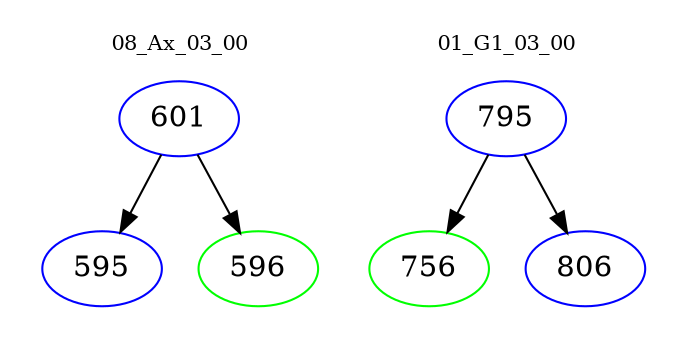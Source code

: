 digraph{
subgraph cluster_0 {
color = white
label = "08_Ax_03_00";
fontsize=10;
T0_601 [label="601", color="blue"]
T0_601 -> T0_595 [color="black"]
T0_595 [label="595", color="blue"]
T0_601 -> T0_596 [color="black"]
T0_596 [label="596", color="green"]
}
subgraph cluster_1 {
color = white
label = "01_G1_03_00";
fontsize=10;
T1_795 [label="795", color="blue"]
T1_795 -> T1_756 [color="black"]
T1_756 [label="756", color="green"]
T1_795 -> T1_806 [color="black"]
T1_806 [label="806", color="blue"]
}
}
